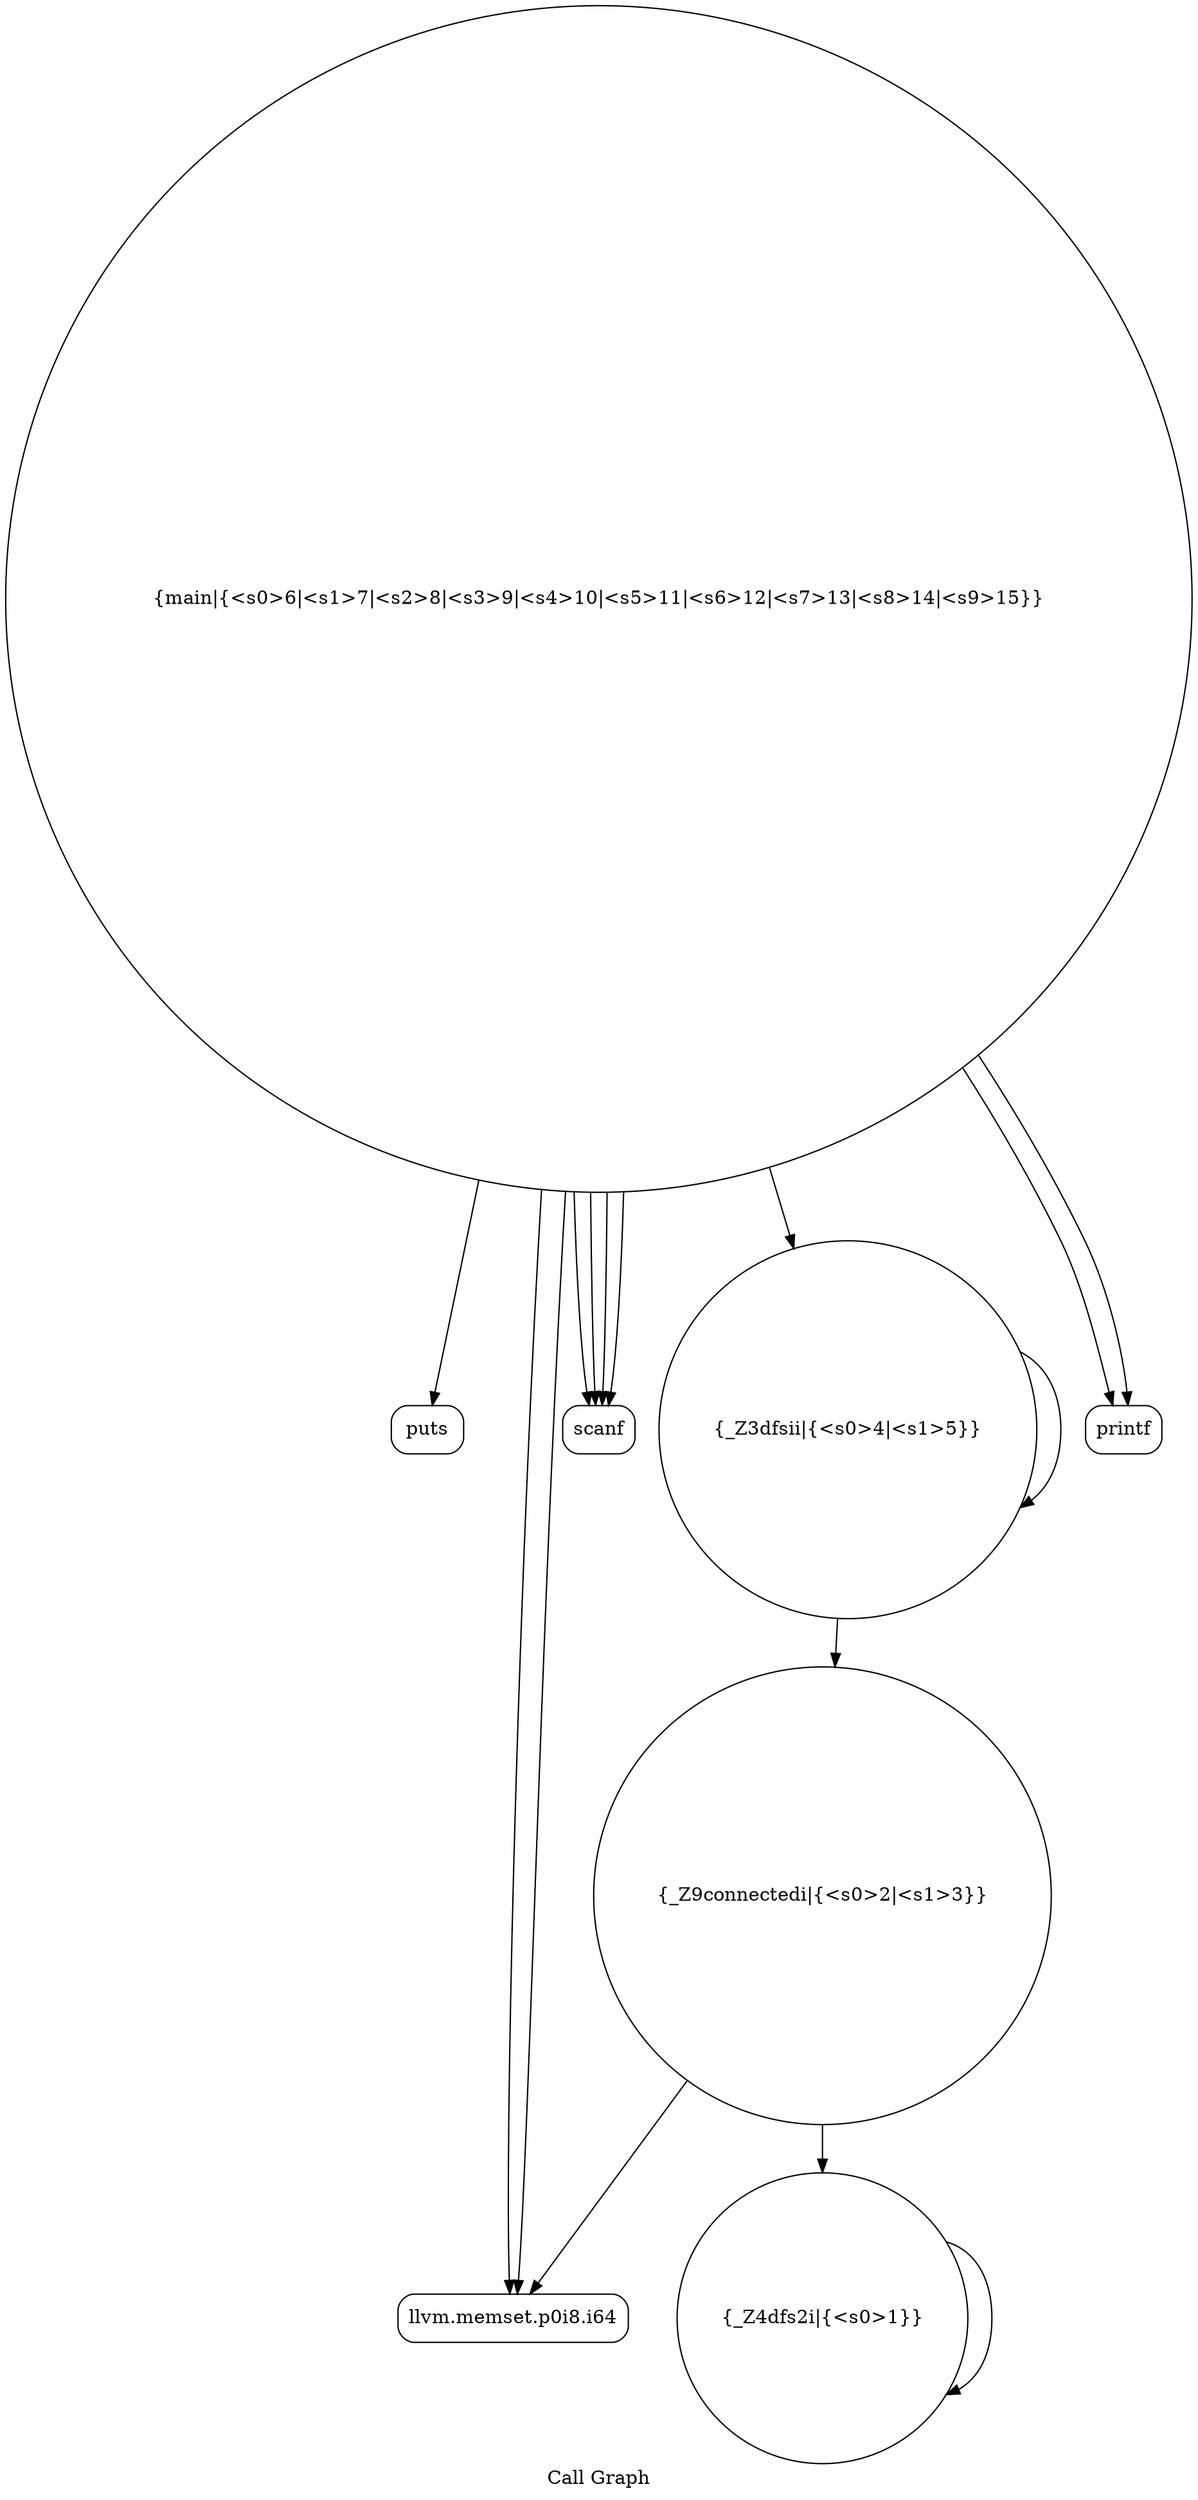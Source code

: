 digraph "Call Graph" {
	label="Call Graph";

	Node0x55a3752915f0 [shape=record,shape=circle,label="{_Z4dfs2i|{<s0>1}}"];
	Node0x55a3752915f0:s0 -> Node0x55a3752915f0[color=black];
	Node0x55a375291d80 [shape=record,shape=Mrecord,label="{puts}"];
	Node0x55a375291b00 [shape=record,shape=Mrecord,label="{llvm.memset.p0i8.i64}"];
	Node0x55a375291c00 [shape=record,shape=circle,label="{main|{<s0>6|<s1>7|<s2>8|<s3>9|<s4>10|<s5>11|<s6>12|<s7>13|<s8>14|<s9>15}}"];
	Node0x55a375291c00:s0 -> Node0x55a375291c80[color=black];
	Node0x55a375291c00:s1 -> Node0x55a375291c80[color=black];
	Node0x55a375291c00:s2 -> Node0x55a375291c80[color=black];
	Node0x55a375291c00:s3 -> Node0x55a375291b00[color=black];
	Node0x55a375291c00:s4 -> Node0x55a375291c80[color=black];
	Node0x55a375291c00:s5 -> Node0x55a375291b00[color=black];
	Node0x55a375291c00:s6 -> Node0x55a375291b80[color=black];
	Node0x55a375291c00:s7 -> Node0x55a375291d00[color=black];
	Node0x55a375291c00:s8 -> Node0x55a375291d00[color=black];
	Node0x55a375291c00:s9 -> Node0x55a375291d80[color=black];
	Node0x55a375291d00 [shape=record,shape=Mrecord,label="{printf}"];
	Node0x55a375291a80 [shape=record,shape=circle,label="{_Z9connectedi|{<s0>2|<s1>3}}"];
	Node0x55a375291a80:s0 -> Node0x55a375291b00[color=black];
	Node0x55a375291a80:s1 -> Node0x55a3752915f0[color=black];
	Node0x55a375291b80 [shape=record,shape=circle,label="{_Z3dfsii|{<s0>4|<s1>5}}"];
	Node0x55a375291b80:s0 -> Node0x55a375291a80[color=black];
	Node0x55a375291b80:s1 -> Node0x55a375291b80[color=black];
	Node0x55a375291c80 [shape=record,shape=Mrecord,label="{scanf}"];
}

